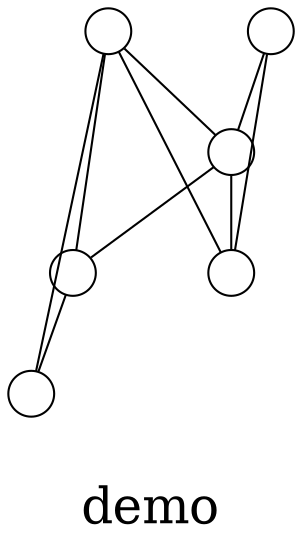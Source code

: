 /*****
demo
*****/

graph G {
  graph [splines=false overlap=false]
  node  [shape=ellipse, width=0.3, height=0.3, label=""]
  0 ;
  1 ;
  2 ;
  3 ;
  4 ;
  5 ;
  0 -- 2;
  0 -- 3;
  0 -- 4;
  0 -- 5;
  1 -- 2;
  1 -- 4;
  2 -- 3;
  2 -- 4;
  3 -- 5;
  label = "\ndemo\n";  fontsize=24;
}
